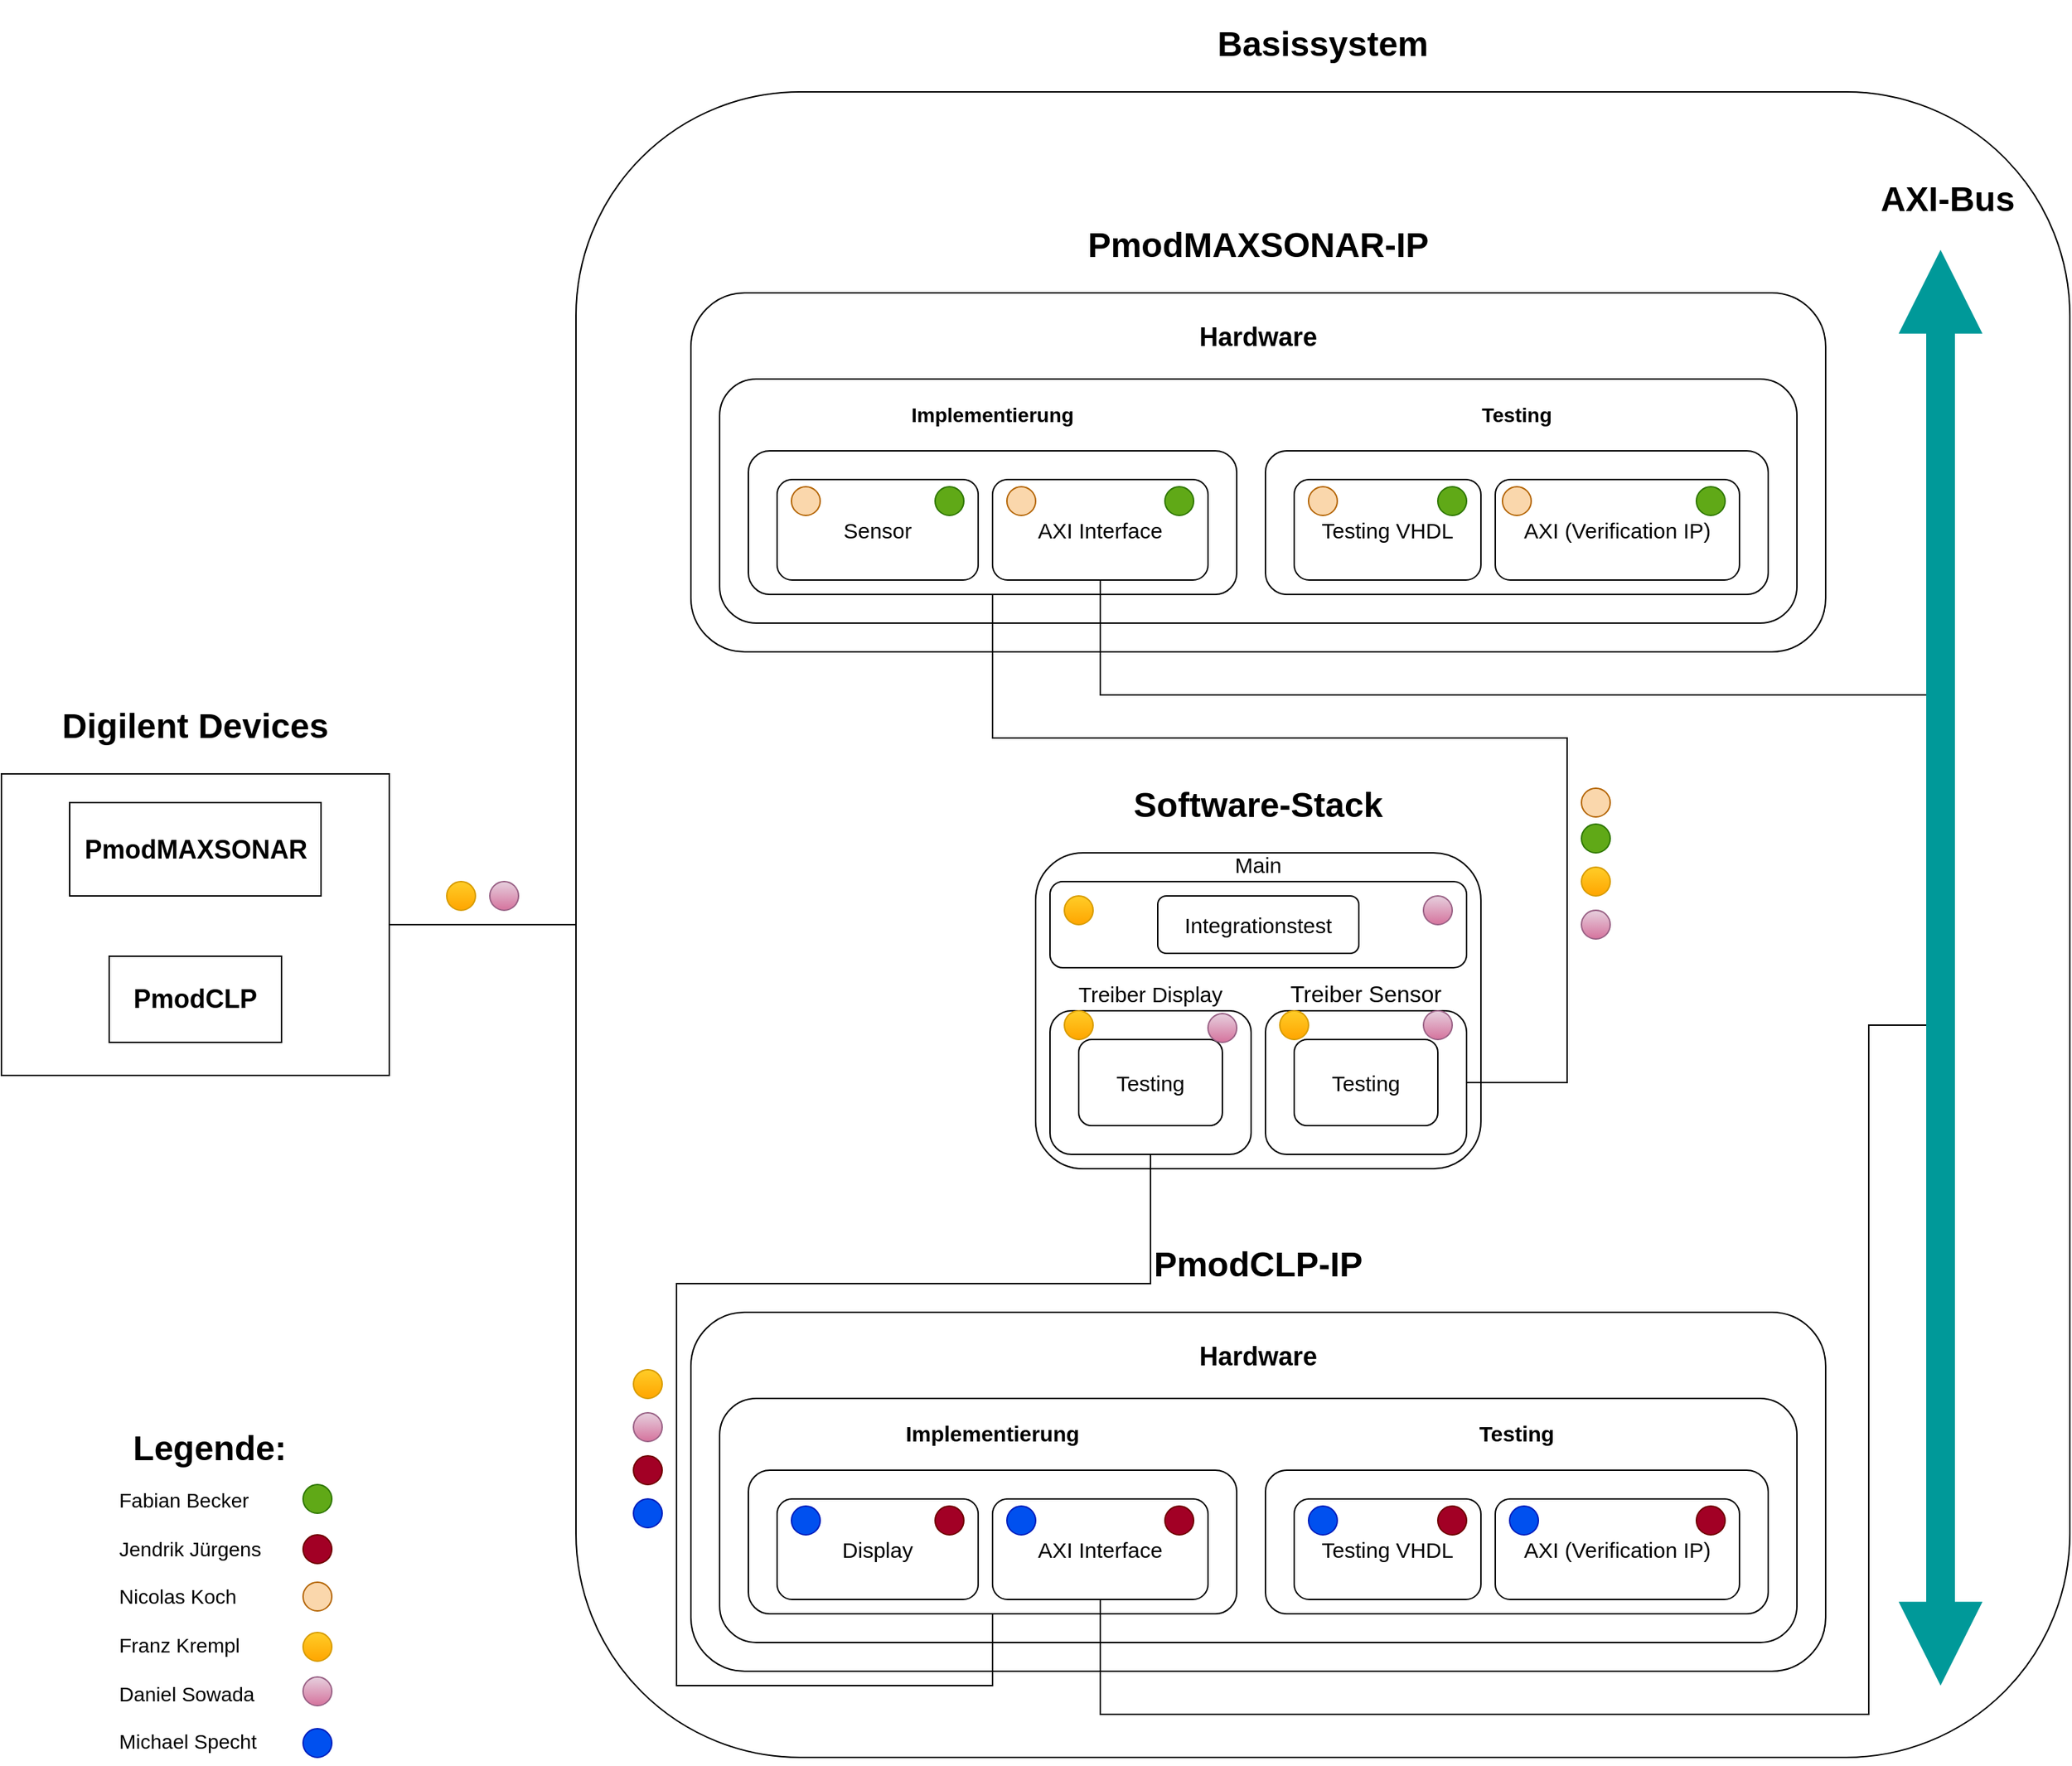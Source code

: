 <mxfile version="26.2.2">
  <diagram name="Page-1" id="ScBxxdkbmMh4W9KR65QG">
    <mxGraphModel dx="2954" dy="1049" grid="1" gridSize="10" guides="1" tooltips="1" connect="1" arrows="1" fold="1" page="1" pageScale="1" pageWidth="1169" pageHeight="827" math="0" shadow="0">
      <root>
        <mxCell id="0" />
        <mxCell id="1" parent="0" />
        <mxCell id="KyMSJCN1o5gwuHQ9aFFL-47" value="&lt;h1&gt;Digilent Devices&lt;/h1&gt;" style="rounded=0;whiteSpace=wrap;html=1;labelPosition=center;verticalLabelPosition=top;align=center;verticalAlign=bottom;" parent="1" vertex="1">
          <mxGeometry x="-320" y="685" width="270" height="210" as="geometry" />
        </mxCell>
        <mxCell id="KyMSJCN1o5gwuHQ9aFFL-34" value="&lt;h1&gt;Basissystem&lt;/h1&gt;" style="rounded=1;whiteSpace=wrap;html=1;labelPosition=center;verticalLabelPosition=top;align=center;verticalAlign=bottom;" parent="1" vertex="1">
          <mxGeometry x="80" y="210" width="1040" height="1160" as="geometry" />
        </mxCell>
        <mxCell id="KyMSJCN1o5gwuHQ9aFFL-1" value="&lt;h1&gt;PmodCLP-IP&lt;/h1&gt;" style="rounded=1;whiteSpace=wrap;html=1;align=center;labelPosition=center;verticalLabelPosition=top;verticalAlign=bottom;" parent="1" vertex="1">
          <mxGeometry x="160" y="1060" width="790" height="250" as="geometry" />
        </mxCell>
        <mxCell id="KyMSJCN1o5gwuHQ9aFFL-2" value="&lt;h2&gt;Hardware&lt;/h2&gt;" style="rounded=1;whiteSpace=wrap;html=1;labelPosition=center;verticalLabelPosition=top;align=center;verticalAlign=bottom;" parent="1" vertex="1">
          <mxGeometry x="180" y="1120" width="750" height="170" as="geometry" />
        </mxCell>
        <mxCell id="KyMSJCN1o5gwuHQ9aFFL-16" value="&lt;h3&gt;&lt;font style=&quot;font-size: 15px;&quot;&gt;Implementierung&lt;/font&gt;&lt;/h3&gt;" style="rounded=1;whiteSpace=wrap;html=1;labelPosition=center;verticalLabelPosition=top;align=center;verticalAlign=bottom;" parent="1" vertex="1">
          <mxGeometry x="200" y="1170" width="340" height="100" as="geometry" />
        </mxCell>
        <mxCell id="KyMSJCN1o5gwuHQ9aFFL-17" value="&lt;h3&gt;&lt;font style=&quot;font-size: 15px;&quot;&gt;Testing&lt;/font&gt;&lt;/h3&gt;" style="rounded=1;whiteSpace=wrap;html=1;labelPosition=center;verticalLabelPosition=top;align=center;verticalAlign=bottom;" parent="1" vertex="1">
          <mxGeometry x="560" y="1170" width="350" height="100" as="geometry" />
        </mxCell>
        <mxCell id="KyMSJCN1o5gwuHQ9aFFL-13" value="&lt;font style=&quot;font-size: 15px;&quot;&gt;AXI (Verification IP)&lt;/font&gt;" style="rounded=1;whiteSpace=wrap;html=1;" parent="1" vertex="1">
          <mxGeometry x="720" y="1190" width="170" height="70" as="geometry" />
        </mxCell>
        <mxCell id="KyMSJCN1o5gwuHQ9aFFL-12" value="&lt;font style=&quot;font-size: 15px;&quot;&gt;Testing VHDL&lt;/font&gt;" style="rounded=1;whiteSpace=wrap;html=1;" parent="1" vertex="1">
          <mxGeometry x="580" y="1190" width="130" height="70" as="geometry" />
        </mxCell>
        <mxCell id="KyMSJCN1o5gwuHQ9aFFL-18" value="&lt;font style=&quot;font-size: 15px;&quot;&gt;Display&lt;/font&gt;" style="rounded=1;whiteSpace=wrap;html=1;" parent="1" vertex="1">
          <mxGeometry x="220" y="1190" width="140" height="70" as="geometry" />
        </mxCell>
        <mxCell id="KyMSJCN1o5gwuHQ9aFFL-71" style="edgeStyle=orthogonalEdgeStyle;rounded=0;orthogonalLoop=1;jettySize=auto;html=1;exitX=0.5;exitY=1;exitDx=0;exitDy=0;" parent="1" source="KyMSJCN1o5gwuHQ9aFFL-19" edge="1">
          <mxGeometry relative="1" as="geometry">
            <mxPoint x="1030" y="860" as="targetPoint" />
            <Array as="points">
              <mxPoint x="445" y="1340" />
              <mxPoint x="980" y="1340" />
              <mxPoint x="980" y="860" />
            </Array>
          </mxGeometry>
        </mxCell>
        <mxCell id="KyMSJCN1o5gwuHQ9aFFL-19" value="&lt;font style=&quot;font-size: 15px;&quot;&gt;AXI Interface&lt;/font&gt;" style="rounded=1;whiteSpace=wrap;html=1;" parent="1" vertex="1">
          <mxGeometry x="370" y="1190" width="150" height="70" as="geometry" />
        </mxCell>
        <mxCell id="KyMSJCN1o5gwuHQ9aFFL-24" value="&lt;h1&gt;PmodMAXSONAR-IP&lt;/h1&gt;" style="rounded=1;whiteSpace=wrap;html=1;align=center;labelPosition=center;verticalLabelPosition=top;verticalAlign=bottom;" parent="1" vertex="1">
          <mxGeometry x="160" y="350" width="790" height="250" as="geometry" />
        </mxCell>
        <mxCell id="KyMSJCN1o5gwuHQ9aFFL-25" value="&lt;h2&gt;Hardware&lt;/h2&gt;" style="rounded=1;whiteSpace=wrap;html=1;labelPosition=center;verticalLabelPosition=top;align=center;verticalAlign=bottom;" parent="1" vertex="1">
          <mxGeometry x="180" y="410" width="750" height="170" as="geometry" />
        </mxCell>
        <mxCell id="KyMSJCN1o5gwuHQ9aFFL-27" value="&lt;h3&gt;Implementierung&lt;/h3&gt;" style="rounded=1;whiteSpace=wrap;html=1;labelPosition=center;verticalLabelPosition=top;align=center;verticalAlign=bottom;" parent="1" vertex="1">
          <mxGeometry x="200" y="460" width="340" height="100" as="geometry" />
        </mxCell>
        <mxCell id="KyMSJCN1o5gwuHQ9aFFL-28" value="&lt;h3&gt;Testing&lt;/h3&gt;" style="rounded=1;whiteSpace=wrap;html=1;labelPosition=center;verticalLabelPosition=top;align=center;verticalAlign=bottom;" parent="1" vertex="1">
          <mxGeometry x="560" y="460" width="350" height="100" as="geometry" />
        </mxCell>
        <mxCell id="KyMSJCN1o5gwuHQ9aFFL-29" value="&lt;font style=&quot;font-size: 15px;&quot;&gt;AXI (Verification IP)&lt;/font&gt;" style="rounded=1;whiteSpace=wrap;html=1;" parent="1" vertex="1">
          <mxGeometry x="720" y="480" width="170" height="70" as="geometry" />
        </mxCell>
        <mxCell id="KyMSJCN1o5gwuHQ9aFFL-30" value="&lt;font style=&quot;font-size: 15px;&quot;&gt;Testing VHDL&lt;/font&gt;" style="rounded=1;whiteSpace=wrap;html=1;" parent="1" vertex="1">
          <mxGeometry x="580" y="480" width="130" height="70" as="geometry" />
        </mxCell>
        <mxCell id="KyMSJCN1o5gwuHQ9aFFL-31" value="&lt;font style=&quot;font-size: 15px;&quot;&gt;Sensor&lt;/font&gt;" style="rounded=1;whiteSpace=wrap;html=1;" parent="1" vertex="1">
          <mxGeometry x="220" y="480" width="140" height="70" as="geometry" />
        </mxCell>
        <mxCell id="KyMSJCN1o5gwuHQ9aFFL-70" style="edgeStyle=orthogonalEdgeStyle;rounded=0;orthogonalLoop=1;jettySize=auto;html=1;exitX=0.5;exitY=1;exitDx=0;exitDy=0;" parent="1" source="KyMSJCN1o5gwuHQ9aFFL-32" edge="1">
          <mxGeometry relative="1" as="geometry">
            <mxPoint x="1030" y="850" as="targetPoint" />
            <Array as="points">
              <mxPoint x="445" y="630" />
              <mxPoint x="1030" y="630" />
            </Array>
          </mxGeometry>
        </mxCell>
        <mxCell id="KyMSJCN1o5gwuHQ9aFFL-32" value="&lt;font style=&quot;font-size: 15px;&quot;&gt;AXI Interface&lt;/font&gt;" style="rounded=1;whiteSpace=wrap;html=1;" parent="1" vertex="1">
          <mxGeometry x="370" y="480" width="150" height="70" as="geometry" />
        </mxCell>
        <mxCell id="KyMSJCN1o5gwuHQ9aFFL-35" value="&lt;h1&gt;Software-Stack&lt;/h1&gt;" style="rounded=1;whiteSpace=wrap;html=1;labelPosition=center;verticalLabelPosition=top;align=center;verticalAlign=bottom;" parent="1" vertex="1">
          <mxGeometry x="400" y="740" width="310" height="220" as="geometry" />
        </mxCell>
        <mxCell id="KyMSJCN1o5gwuHQ9aFFL-69" style="edgeStyle=orthogonalEdgeStyle;rounded=0;orthogonalLoop=1;jettySize=auto;html=1;exitX=0;exitY=0.5;exitDx=0;exitDy=0;entryX=1;entryY=0.5;entryDx=0;entryDy=0;endArrow=none;startFill=0;" parent="1" source="KyMSJCN1o5gwuHQ9aFFL-34" target="KyMSJCN1o5gwuHQ9aFFL-47" edge="1">
          <mxGeometry relative="1" as="geometry" />
        </mxCell>
        <mxCell id="KyMSJCN1o5gwuHQ9aFFL-38" value="&lt;font style=&quot;font-size: 15px;&quot;&gt;Main&lt;/font&gt;" style="rounded=1;whiteSpace=wrap;html=1;labelPosition=center;verticalLabelPosition=top;align=center;verticalAlign=bottom;" parent="1" vertex="1">
          <mxGeometry x="410" y="760" width="290" height="60" as="geometry" />
        </mxCell>
        <mxCell id="KyMSJCN1o5gwuHQ9aFFL-64" style="edgeStyle=orthogonalEdgeStyle;rounded=0;orthogonalLoop=1;jettySize=auto;html=1;exitX=0.5;exitY=1;exitDx=0;exitDy=0;entryX=0.5;entryY=1;entryDx=0;entryDy=0;endArrow=none;startFill=0;" parent="1" source="KyMSJCN1o5gwuHQ9aFFL-36" target="KyMSJCN1o5gwuHQ9aFFL-16" edge="1">
          <mxGeometry relative="1" as="geometry">
            <Array as="points">
              <mxPoint x="480" y="1040" />
              <mxPoint x="150" y="1040" />
              <mxPoint x="150" y="1320" />
              <mxPoint x="370" y="1320" />
            </Array>
          </mxGeometry>
        </mxCell>
        <mxCell id="KyMSJCN1o5gwuHQ9aFFL-36" value="&lt;font style=&quot;font-size: 15px;&quot;&gt;Treiber Display&lt;/font&gt;" style="rounded=1;whiteSpace=wrap;html=1;labelPosition=center;verticalLabelPosition=top;align=center;verticalAlign=bottom;" parent="1" vertex="1">
          <mxGeometry x="410" y="850" width="140" height="100" as="geometry" />
        </mxCell>
        <mxCell id="KyMSJCN1o5gwuHQ9aFFL-65" style="edgeStyle=orthogonalEdgeStyle;rounded=0;orthogonalLoop=1;jettySize=auto;html=1;exitX=1;exitY=0.5;exitDx=0;exitDy=0;entryX=0.5;entryY=1;entryDx=0;entryDy=0;endArrow=none;startFill=0;" parent="1" source="KyMSJCN1o5gwuHQ9aFFL-37" target="KyMSJCN1o5gwuHQ9aFFL-27" edge="1">
          <mxGeometry relative="1" as="geometry">
            <Array as="points">
              <mxPoint x="770" y="900" />
              <mxPoint x="770" y="660" />
              <mxPoint x="370" y="660" />
            </Array>
          </mxGeometry>
        </mxCell>
        <mxCell id="KyMSJCN1o5gwuHQ9aFFL-37" value="&lt;font style=&quot;font-size: 16px;&quot;&gt;Treiber Sensor&lt;/font&gt;" style="rounded=1;whiteSpace=wrap;html=1;labelPosition=center;verticalLabelPosition=top;align=center;verticalAlign=bottom;" parent="1" vertex="1">
          <mxGeometry x="560" y="850" width="140" height="100" as="geometry" />
        </mxCell>
        <mxCell id="KyMSJCN1o5gwuHQ9aFFL-39" value="&lt;font style=&quot;font-size: 15px;&quot;&gt;Integrationstest&lt;/font&gt;" style="rounded=1;whiteSpace=wrap;html=1;" parent="1" vertex="1">
          <mxGeometry x="485" y="770" width="140" height="40" as="geometry" />
        </mxCell>
        <mxCell id="KyMSJCN1o5gwuHQ9aFFL-40" value="&lt;font style=&quot;font-size: 15px;&quot;&gt;Testing&lt;/font&gt;" style="rounded=1;whiteSpace=wrap;html=1;" parent="1" vertex="1">
          <mxGeometry x="430" y="870" width="100" height="60" as="geometry" />
        </mxCell>
        <mxCell id="KyMSJCN1o5gwuHQ9aFFL-41" value="&lt;font style=&quot;font-size: 15px;&quot;&gt;Testing&lt;/font&gt;" style="rounded=1;whiteSpace=wrap;html=1;" parent="1" vertex="1">
          <mxGeometry x="580" y="870" width="100" height="60" as="geometry" />
        </mxCell>
        <mxCell id="KyMSJCN1o5gwuHQ9aFFL-45" value="&lt;h2&gt;PmodMAXSONAR&lt;/h2&gt;" style="rounded=0;whiteSpace=wrap;html=1;" parent="1" vertex="1">
          <mxGeometry x="-272.5" y="705" width="175" height="65" as="geometry" />
        </mxCell>
        <mxCell id="KyMSJCN1o5gwuHQ9aFFL-46" value="&lt;h2&gt;PmodCLP&lt;/h2&gt;" style="rounded=0;whiteSpace=wrap;html=1;" parent="1" vertex="1">
          <mxGeometry x="-245" y="812" width="120" height="60" as="geometry" />
        </mxCell>
        <mxCell id="KyMSJCN1o5gwuHQ9aFFL-49" value="" style="endArrow=block;html=1;rounded=0;strokeWidth=20;strokeColor=#009999;startArrow=block;startFill=1;endFill=1;" parent="1" edge="1">
          <mxGeometry width="50" height="50" relative="1" as="geometry">
            <mxPoint x="1030" y="1320" as="sourcePoint" />
            <mxPoint x="1030" y="320" as="targetPoint" />
          </mxGeometry>
        </mxCell>
        <mxCell id="KyMSJCN1o5gwuHQ9aFFL-50" value="&lt;font style=&quot;font-size: 14px;&quot;&gt;Fabian Becker&lt;/font&gt;&lt;div&gt;&lt;font style=&quot;font-size: 14px;&quot;&gt;&lt;br&gt;&lt;/font&gt;&lt;/div&gt;&lt;div&gt;&lt;font style=&quot;font-size: 14px;&quot;&gt;Jendrik Jürgens&lt;/font&gt;&lt;/div&gt;&lt;div&gt;&lt;font style=&quot;font-size: 14px;&quot;&gt;&lt;br&gt;&lt;/font&gt;&lt;/div&gt;&lt;div&gt;&lt;font style=&quot;font-size: 14px;&quot;&gt;Nicolas Koch&lt;/font&gt;&lt;/div&gt;&lt;div&gt;&lt;font style=&quot;font-size: 14px;&quot;&gt;&lt;br&gt;&lt;/font&gt;&lt;/div&gt;&lt;div&gt;&lt;font style=&quot;font-size: 14px;&quot;&gt;Franz Krempl&lt;/font&gt;&lt;/div&gt;&lt;div&gt;&lt;font style=&quot;font-size: 14px;&quot;&gt;&lt;br&gt;&lt;/font&gt;&lt;/div&gt;&lt;div&gt;&lt;font style=&quot;font-size: 14px;&quot;&gt;Daniel Sowada&lt;/font&gt;&lt;/div&gt;&lt;div&gt;&lt;font style=&quot;font-size: 14px;&quot;&gt;&lt;br&gt;&lt;/font&gt;&lt;/div&gt;&lt;div&gt;&lt;font style=&quot;font-size: 14px;&quot;&gt;Michael Specht&lt;/font&gt;&lt;/div&gt;" style="text;html=1;align=left;verticalAlign=middle;resizable=0;points=[];autosize=1;strokeColor=none;fillColor=none;" parent="1" vertex="1">
          <mxGeometry x="-240" y="1175" width="120" height="200" as="geometry" />
        </mxCell>
        <mxCell id="KyMSJCN1o5gwuHQ9aFFL-51" value="" style="ellipse;whiteSpace=wrap;html=1;aspect=fixed;fillColor=#fad7ac;strokeColor=#b46504;" parent="1" vertex="1">
          <mxGeometry x="-110" y="1248" width="20" height="20" as="geometry" />
        </mxCell>
        <mxCell id="KyMSJCN1o5gwuHQ9aFFL-52" value="" style="ellipse;whiteSpace=wrap;html=1;aspect=fixed;fillColor=#ffcd28;strokeColor=#d79b00;gradientColor=#ffa500;" parent="1" vertex="1">
          <mxGeometry x="-110" y="1283" width="20" height="20" as="geometry" />
        </mxCell>
        <mxCell id="KyMSJCN1o5gwuHQ9aFFL-53" value="" style="ellipse;whiteSpace=wrap;html=1;aspect=fixed;fillColor=#e6d0de;gradientColor=#d5739d;strokeColor=#996185;" parent="1" vertex="1">
          <mxGeometry x="-110" y="1314" width="20" height="20" as="geometry" />
        </mxCell>
        <mxCell id="KyMSJCN1o5gwuHQ9aFFL-54" value="" style="ellipse;whiteSpace=wrap;html=1;aspect=fixed;fillColor=#a20025;fontColor=#ffffff;strokeColor=#6F0000;" parent="1" vertex="1">
          <mxGeometry x="-110" y="1215" width="20" height="20" as="geometry" />
        </mxCell>
        <mxCell id="KyMSJCN1o5gwuHQ9aFFL-55" value="" style="ellipse;whiteSpace=wrap;html=1;aspect=fixed;fillColor=#60a917;fontColor=#ffffff;strokeColor=#2D7600;" parent="1" vertex="1">
          <mxGeometry x="-110" y="1180" width="20" height="20" as="geometry" />
        </mxCell>
        <mxCell id="KyMSJCN1o5gwuHQ9aFFL-56" value="" style="ellipse;whiteSpace=wrap;html=1;aspect=fixed;fillColor=#0050ef;fontColor=#ffffff;strokeColor=#001DBC;" parent="1" vertex="1">
          <mxGeometry x="-110" y="1350" width="20" height="20" as="geometry" />
        </mxCell>
        <mxCell id="KyMSJCN1o5gwuHQ9aFFL-66" value="&lt;h1&gt;AXI-Bus&lt;/h1&gt;" style="text;html=1;align=center;verticalAlign=middle;whiteSpace=wrap;rounded=0;" parent="1" vertex="1">
          <mxGeometry x="980" y="270" width="110" height="30" as="geometry" />
        </mxCell>
        <mxCell id="KyMSJCN1o5gwuHQ9aFFL-75" value="" style="ellipse;whiteSpace=wrap;html=1;aspect=fixed;fillColor=#60a917;fontColor=#ffffff;strokeColor=#2D7600;" parent="1" vertex="1">
          <mxGeometry x="780" y="720" width="20" height="20" as="geometry" />
        </mxCell>
        <mxCell id="KyMSJCN1o5gwuHQ9aFFL-76" value="" style="ellipse;whiteSpace=wrap;html=1;aspect=fixed;fillColor=#60a917;fontColor=#ffffff;strokeColor=#2D7600;" parent="1" vertex="1">
          <mxGeometry x="860" y="485" width="20" height="20" as="geometry" />
        </mxCell>
        <mxCell id="KyMSJCN1o5gwuHQ9aFFL-77" value="" style="ellipse;whiteSpace=wrap;html=1;aspect=fixed;fillColor=#60a917;fontColor=#ffffff;strokeColor=#2D7600;" parent="1" vertex="1">
          <mxGeometry x="680" y="485" width="20" height="20" as="geometry" />
        </mxCell>
        <mxCell id="KyMSJCN1o5gwuHQ9aFFL-78" value="" style="ellipse;whiteSpace=wrap;html=1;aspect=fixed;fillColor=#60a917;fontColor=#ffffff;strokeColor=#2D7600;" parent="1" vertex="1">
          <mxGeometry x="490" y="485" width="20" height="20" as="geometry" />
        </mxCell>
        <mxCell id="KyMSJCN1o5gwuHQ9aFFL-79" value="" style="ellipse;whiteSpace=wrap;html=1;aspect=fixed;fillColor=#60a917;fontColor=#ffffff;strokeColor=#2D7600;" parent="1" vertex="1">
          <mxGeometry x="330" y="485" width="20" height="20" as="geometry" />
        </mxCell>
        <mxCell id="KyMSJCN1o5gwuHQ9aFFL-83" value="" style="ellipse;whiteSpace=wrap;html=1;aspect=fixed;fillColor=#a20025;fontColor=#ffffff;strokeColor=#6F0000;" parent="1" vertex="1">
          <mxGeometry x="120" y="1160" width="20" height="20" as="geometry" />
        </mxCell>
        <mxCell id="KyMSJCN1o5gwuHQ9aFFL-84" value="" style="ellipse;whiteSpace=wrap;html=1;aspect=fixed;fillColor=#a20025;fontColor=#ffffff;strokeColor=#6F0000;" parent="1" vertex="1">
          <mxGeometry x="860" y="1195" width="20" height="20" as="geometry" />
        </mxCell>
        <mxCell id="KyMSJCN1o5gwuHQ9aFFL-85" value="" style="ellipse;whiteSpace=wrap;html=1;aspect=fixed;fillColor=#a20025;fontColor=#ffffff;strokeColor=#6F0000;" parent="1" vertex="1">
          <mxGeometry x="680" y="1195" width="20" height="20" as="geometry" />
        </mxCell>
        <mxCell id="KyMSJCN1o5gwuHQ9aFFL-86" value="" style="ellipse;whiteSpace=wrap;html=1;aspect=fixed;fillColor=#a20025;fontColor=#ffffff;strokeColor=#6F0000;" parent="1" vertex="1">
          <mxGeometry x="490" y="1195" width="20" height="20" as="geometry" />
        </mxCell>
        <mxCell id="KyMSJCN1o5gwuHQ9aFFL-87" value="" style="ellipse;whiteSpace=wrap;html=1;aspect=fixed;fillColor=#a20025;fontColor=#ffffff;strokeColor=#6F0000;" parent="1" vertex="1">
          <mxGeometry x="330" y="1195" width="20" height="20" as="geometry" />
        </mxCell>
        <mxCell id="keB-GKKBl9jkP_vRKDWx-7" value="" style="ellipse;whiteSpace=wrap;html=1;aspect=fixed;fillColor=#fad7ac;strokeColor=#b46504;" parent="1" vertex="1">
          <mxGeometry x="780" y="695" width="20" height="20" as="geometry" />
        </mxCell>
        <mxCell id="keB-GKKBl9jkP_vRKDWx-8" value="" style="ellipse;whiteSpace=wrap;html=1;aspect=fixed;fillColor=#fad7ac;strokeColor=#b46504;" parent="1" vertex="1">
          <mxGeometry x="725" y="485" width="20" height="20" as="geometry" />
        </mxCell>
        <mxCell id="keB-GKKBl9jkP_vRKDWx-9" value="" style="ellipse;whiteSpace=wrap;html=1;aspect=fixed;fillColor=#fad7ac;strokeColor=#b46504;" parent="1" vertex="1">
          <mxGeometry x="590" y="485" width="20" height="20" as="geometry" />
        </mxCell>
        <mxCell id="keB-GKKBl9jkP_vRKDWx-10" value="" style="ellipse;whiteSpace=wrap;html=1;aspect=fixed;fillColor=#fad7ac;strokeColor=#b46504;" parent="1" vertex="1">
          <mxGeometry x="380" y="485" width="20" height="20" as="geometry" />
        </mxCell>
        <mxCell id="keB-GKKBl9jkP_vRKDWx-11" value="" style="ellipse;whiteSpace=wrap;html=1;aspect=fixed;fillColor=#fad7ac;strokeColor=#b46504;" parent="1" vertex="1">
          <mxGeometry x="230" y="485" width="20" height="20" as="geometry" />
        </mxCell>
        <mxCell id="keB-GKKBl9jkP_vRKDWx-16" value="" style="ellipse;whiteSpace=wrap;html=1;aspect=fixed;fillColor=#e6d0de;gradientColor=#d5739d;strokeColor=#996185;" parent="1" vertex="1">
          <mxGeometry x="120" y="1130" width="20" height="20" as="geometry" />
        </mxCell>
        <mxCell id="keB-GKKBl9jkP_vRKDWx-17" value="" style="ellipse;whiteSpace=wrap;html=1;aspect=fixed;fillColor=#e6d0de;gradientColor=#d5739d;strokeColor=#996185;" parent="1" vertex="1">
          <mxGeometry x="780" y="780" width="20" height="20" as="geometry" />
        </mxCell>
        <mxCell id="keB-GKKBl9jkP_vRKDWx-18" value="" style="ellipse;whiteSpace=wrap;html=1;aspect=fixed;fillColor=#e6d0de;gradientColor=#d5739d;strokeColor=#996185;" parent="1" vertex="1">
          <mxGeometry x="670" y="770" width="20" height="20" as="geometry" />
        </mxCell>
        <mxCell id="keB-GKKBl9jkP_vRKDWx-19" value="" style="ellipse;whiteSpace=wrap;html=1;aspect=fixed;fillColor=#e6d0de;gradientColor=#d5739d;strokeColor=#996185;" parent="1" vertex="1">
          <mxGeometry x="670" y="850" width="20" height="20" as="geometry" />
        </mxCell>
        <mxCell id="keB-GKKBl9jkP_vRKDWx-20" value="" style="ellipse;whiteSpace=wrap;html=1;aspect=fixed;fillColor=#e6d0de;gradientColor=#d5739d;strokeColor=#996185;" parent="1" vertex="1">
          <mxGeometry x="520" y="852" width="20" height="20" as="geometry" />
        </mxCell>
        <mxCell id="keB-GKKBl9jkP_vRKDWx-21" value="" style="ellipse;whiteSpace=wrap;html=1;aspect=fixed;fillColor=#ffcd28;strokeColor=#d79b00;gradientColor=#ffa500;" parent="1" vertex="1">
          <mxGeometry x="780" y="750" width="20" height="20" as="geometry" />
        </mxCell>
        <mxCell id="keB-GKKBl9jkP_vRKDWx-23" value="" style="ellipse;whiteSpace=wrap;html=1;aspect=fixed;fillColor=#ffcd28;strokeColor=#d79b00;gradientColor=#ffa500;" parent="1" vertex="1">
          <mxGeometry x="120" y="1100" width="20" height="20" as="geometry" />
        </mxCell>
        <mxCell id="keB-GKKBl9jkP_vRKDWx-24" value="" style="ellipse;whiteSpace=wrap;html=1;aspect=fixed;fillColor=#ffcd28;strokeColor=#d79b00;gradientColor=#ffa500;" parent="1" vertex="1">
          <mxGeometry x="420" y="770" width="20" height="20" as="geometry" />
        </mxCell>
        <mxCell id="keB-GKKBl9jkP_vRKDWx-25" value="" style="ellipse;whiteSpace=wrap;html=1;aspect=fixed;fillColor=#ffcd28;strokeColor=#d79b00;gradientColor=#ffa500;" parent="1" vertex="1">
          <mxGeometry x="570" y="850" width="20" height="20" as="geometry" />
        </mxCell>
        <mxCell id="keB-GKKBl9jkP_vRKDWx-26" value="" style="ellipse;whiteSpace=wrap;html=1;aspect=fixed;fillColor=#ffcd28;strokeColor=#d79b00;gradientColor=#ffa500;" parent="1" vertex="1">
          <mxGeometry x="420" y="850" width="20" height="20" as="geometry" />
        </mxCell>
        <mxCell id="keB-GKKBl9jkP_vRKDWx-30" value="" style="ellipse;whiteSpace=wrap;html=1;aspect=fixed;fillColor=#0050ef;fontColor=#ffffff;strokeColor=#001DBC;" parent="1" vertex="1">
          <mxGeometry x="120" y="1190" width="20" height="20" as="geometry" />
        </mxCell>
        <mxCell id="keB-GKKBl9jkP_vRKDWx-31" value="" style="ellipse;whiteSpace=wrap;html=1;aspect=fixed;fillColor=#0050ef;fontColor=#ffffff;strokeColor=#001DBC;" parent="1" vertex="1">
          <mxGeometry x="730" y="1195" width="20" height="20" as="geometry" />
        </mxCell>
        <mxCell id="keB-GKKBl9jkP_vRKDWx-32" value="" style="ellipse;whiteSpace=wrap;html=1;aspect=fixed;fillColor=#0050ef;fontColor=#ffffff;strokeColor=#001DBC;" parent="1" vertex="1">
          <mxGeometry x="590" y="1195" width="20" height="20" as="geometry" />
        </mxCell>
        <mxCell id="keB-GKKBl9jkP_vRKDWx-33" value="" style="ellipse;whiteSpace=wrap;html=1;aspect=fixed;fillColor=#0050ef;fontColor=#ffffff;strokeColor=#001DBC;" parent="1" vertex="1">
          <mxGeometry x="380" y="1195" width="20" height="20" as="geometry" />
        </mxCell>
        <mxCell id="keB-GKKBl9jkP_vRKDWx-34" value="" style="ellipse;whiteSpace=wrap;html=1;aspect=fixed;fillColor=#0050ef;fontColor=#ffffff;strokeColor=#001DBC;" parent="1" vertex="1">
          <mxGeometry x="230" y="1195" width="20" height="20" as="geometry" />
        </mxCell>
        <mxCell id="keB-GKKBl9jkP_vRKDWx-36" value="&lt;h1&gt;Legende:&lt;/h1&gt;" style="text;html=1;align=center;verticalAlign=middle;whiteSpace=wrap;rounded=0;" parent="1" vertex="1">
          <mxGeometry x="-240" y="1140" width="130" height="30" as="geometry" />
        </mxCell>
        <mxCell id="keB-GKKBl9jkP_vRKDWx-38" value="" style="ellipse;whiteSpace=wrap;html=1;aspect=fixed;fillColor=#ffcd28;strokeColor=#d79b00;gradientColor=#ffa500;" parent="1" vertex="1">
          <mxGeometry x="-10" y="760" width="20" height="20" as="geometry" />
        </mxCell>
        <mxCell id="keB-GKKBl9jkP_vRKDWx-39" value="" style="ellipse;whiteSpace=wrap;html=1;aspect=fixed;fillColor=#e6d0de;gradientColor=#d5739d;strokeColor=#996185;" parent="1" vertex="1">
          <mxGeometry x="20" y="760" width="20" height="20" as="geometry" />
        </mxCell>
      </root>
    </mxGraphModel>
  </diagram>
</mxfile>
